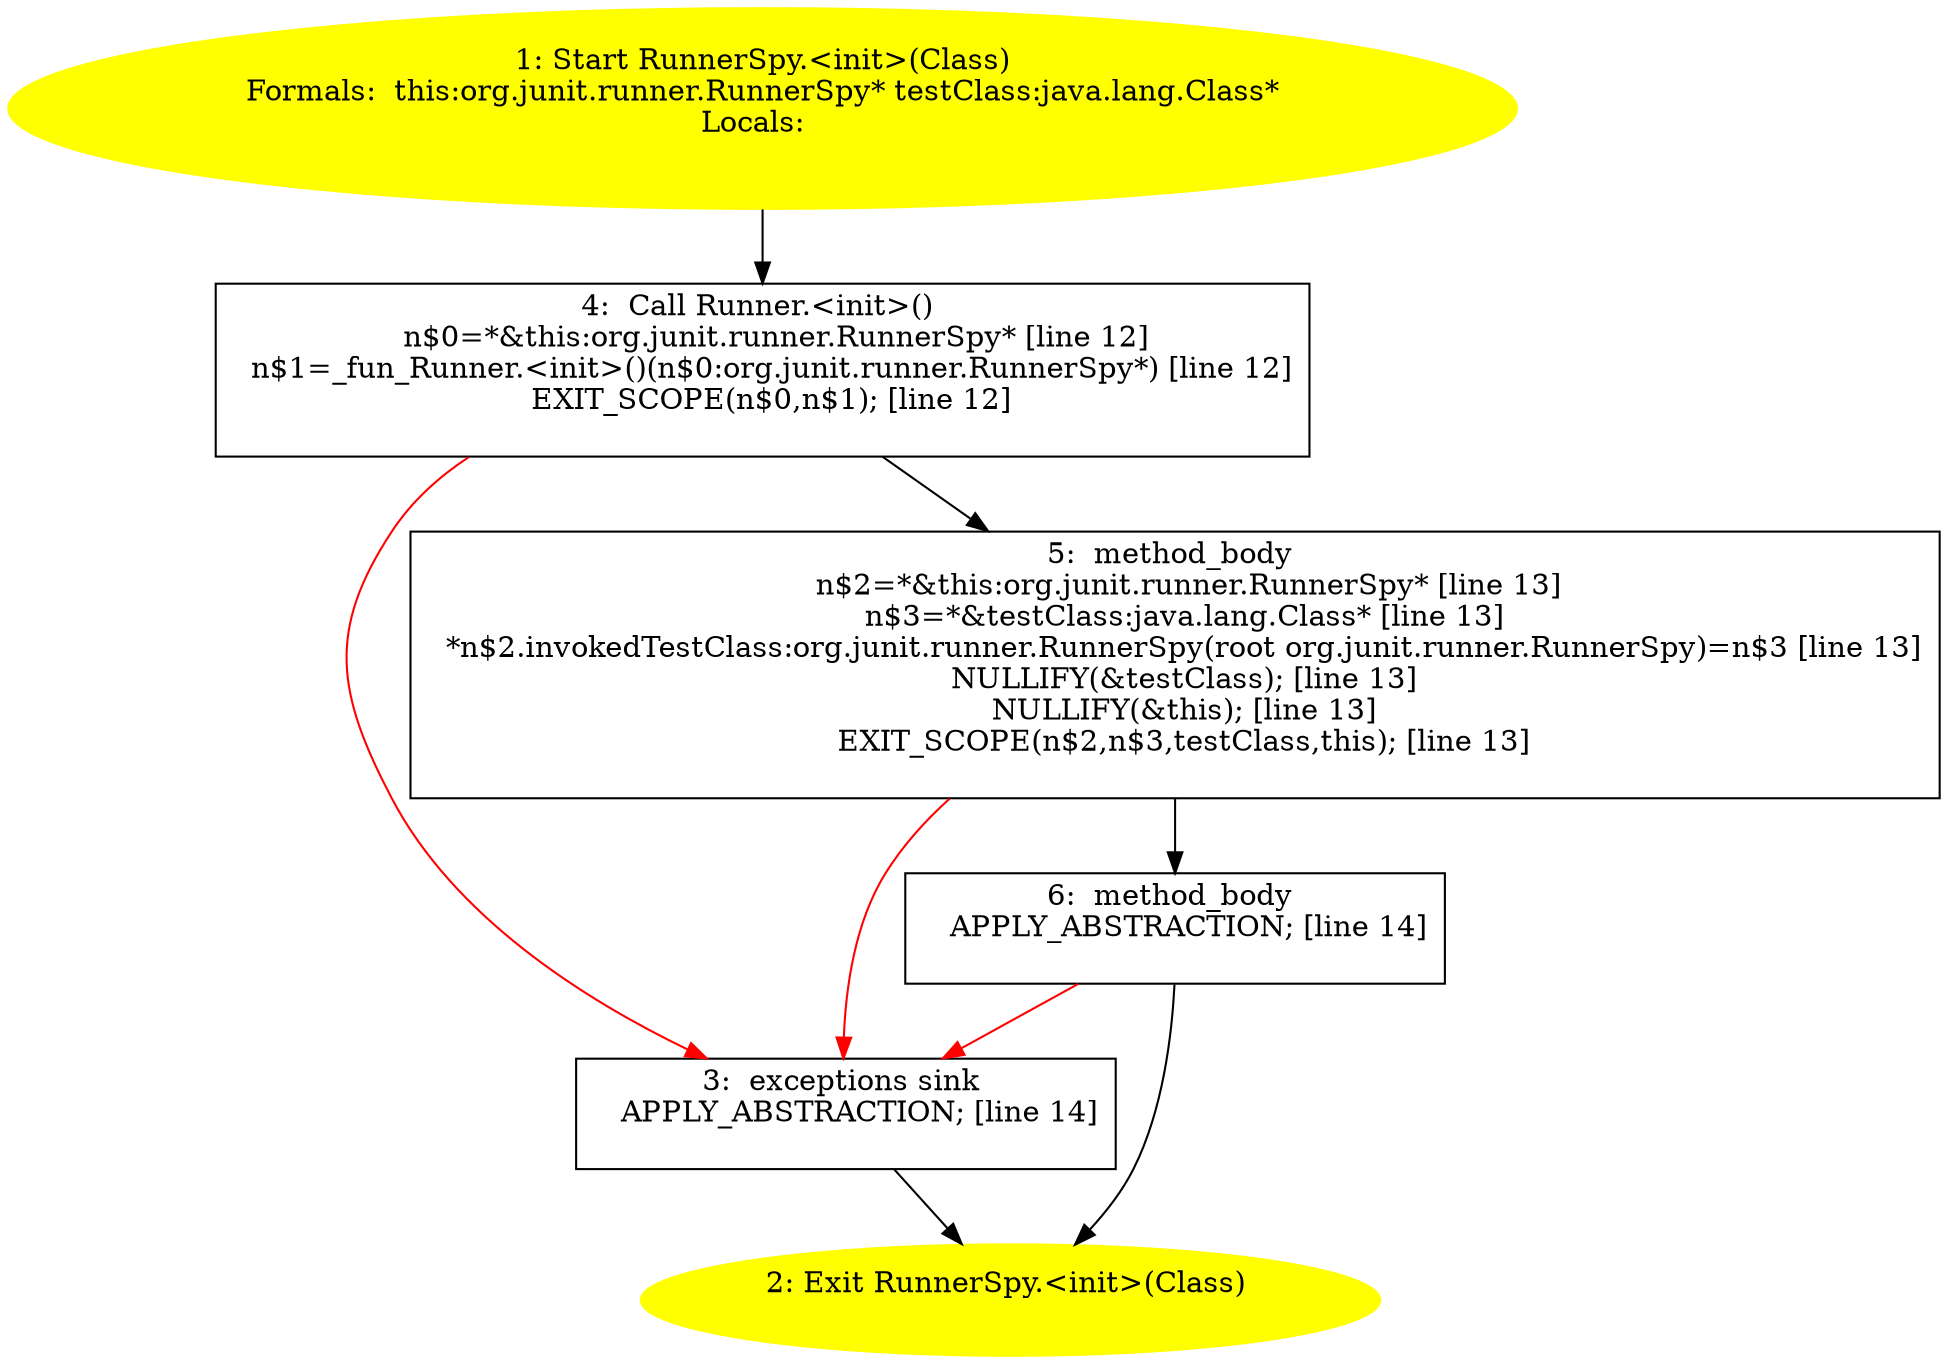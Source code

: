 /* @generated */
digraph cfg {
"org.junit.runner.RunnerSpy.<init>(java.lang.Class).853d7c0326606f2bb164a6a3de516b7a_1" [label="1: Start RunnerSpy.<init>(Class)\nFormals:  this:org.junit.runner.RunnerSpy* testClass:java.lang.Class*\nLocals:  \n  " color=yellow style=filled]
	

	 "org.junit.runner.RunnerSpy.<init>(java.lang.Class).853d7c0326606f2bb164a6a3de516b7a_1" -> "org.junit.runner.RunnerSpy.<init>(java.lang.Class).853d7c0326606f2bb164a6a3de516b7a_4" ;
"org.junit.runner.RunnerSpy.<init>(java.lang.Class).853d7c0326606f2bb164a6a3de516b7a_2" [label="2: Exit RunnerSpy.<init>(Class) \n  " color=yellow style=filled]
	

"org.junit.runner.RunnerSpy.<init>(java.lang.Class).853d7c0326606f2bb164a6a3de516b7a_3" [label="3:  exceptions sink \n   APPLY_ABSTRACTION; [line 14]\n " shape="box"]
	

	 "org.junit.runner.RunnerSpy.<init>(java.lang.Class).853d7c0326606f2bb164a6a3de516b7a_3" -> "org.junit.runner.RunnerSpy.<init>(java.lang.Class).853d7c0326606f2bb164a6a3de516b7a_2" ;
"org.junit.runner.RunnerSpy.<init>(java.lang.Class).853d7c0326606f2bb164a6a3de516b7a_4" [label="4:  Call Runner.<init>() \n   n$0=*&this:org.junit.runner.RunnerSpy* [line 12]\n  n$1=_fun_Runner.<init>()(n$0:org.junit.runner.RunnerSpy*) [line 12]\n  EXIT_SCOPE(n$0,n$1); [line 12]\n " shape="box"]
	

	 "org.junit.runner.RunnerSpy.<init>(java.lang.Class).853d7c0326606f2bb164a6a3de516b7a_4" -> "org.junit.runner.RunnerSpy.<init>(java.lang.Class).853d7c0326606f2bb164a6a3de516b7a_5" ;
	 "org.junit.runner.RunnerSpy.<init>(java.lang.Class).853d7c0326606f2bb164a6a3de516b7a_4" -> "org.junit.runner.RunnerSpy.<init>(java.lang.Class).853d7c0326606f2bb164a6a3de516b7a_3" [color="red" ];
"org.junit.runner.RunnerSpy.<init>(java.lang.Class).853d7c0326606f2bb164a6a3de516b7a_5" [label="5:  method_body \n   n$2=*&this:org.junit.runner.RunnerSpy* [line 13]\n  n$3=*&testClass:java.lang.Class* [line 13]\n  *n$2.invokedTestClass:org.junit.runner.RunnerSpy(root org.junit.runner.RunnerSpy)=n$3 [line 13]\n  NULLIFY(&testClass); [line 13]\n  NULLIFY(&this); [line 13]\n  EXIT_SCOPE(n$2,n$3,testClass,this); [line 13]\n " shape="box"]
	

	 "org.junit.runner.RunnerSpy.<init>(java.lang.Class).853d7c0326606f2bb164a6a3de516b7a_5" -> "org.junit.runner.RunnerSpy.<init>(java.lang.Class).853d7c0326606f2bb164a6a3de516b7a_6" ;
	 "org.junit.runner.RunnerSpy.<init>(java.lang.Class).853d7c0326606f2bb164a6a3de516b7a_5" -> "org.junit.runner.RunnerSpy.<init>(java.lang.Class).853d7c0326606f2bb164a6a3de516b7a_3" [color="red" ];
"org.junit.runner.RunnerSpy.<init>(java.lang.Class).853d7c0326606f2bb164a6a3de516b7a_6" [label="6:  method_body \n   APPLY_ABSTRACTION; [line 14]\n " shape="box"]
	

	 "org.junit.runner.RunnerSpy.<init>(java.lang.Class).853d7c0326606f2bb164a6a3de516b7a_6" -> "org.junit.runner.RunnerSpy.<init>(java.lang.Class).853d7c0326606f2bb164a6a3de516b7a_2" ;
	 "org.junit.runner.RunnerSpy.<init>(java.lang.Class).853d7c0326606f2bb164a6a3de516b7a_6" -> "org.junit.runner.RunnerSpy.<init>(java.lang.Class).853d7c0326606f2bb164a6a3de516b7a_3" [color="red" ];
}
